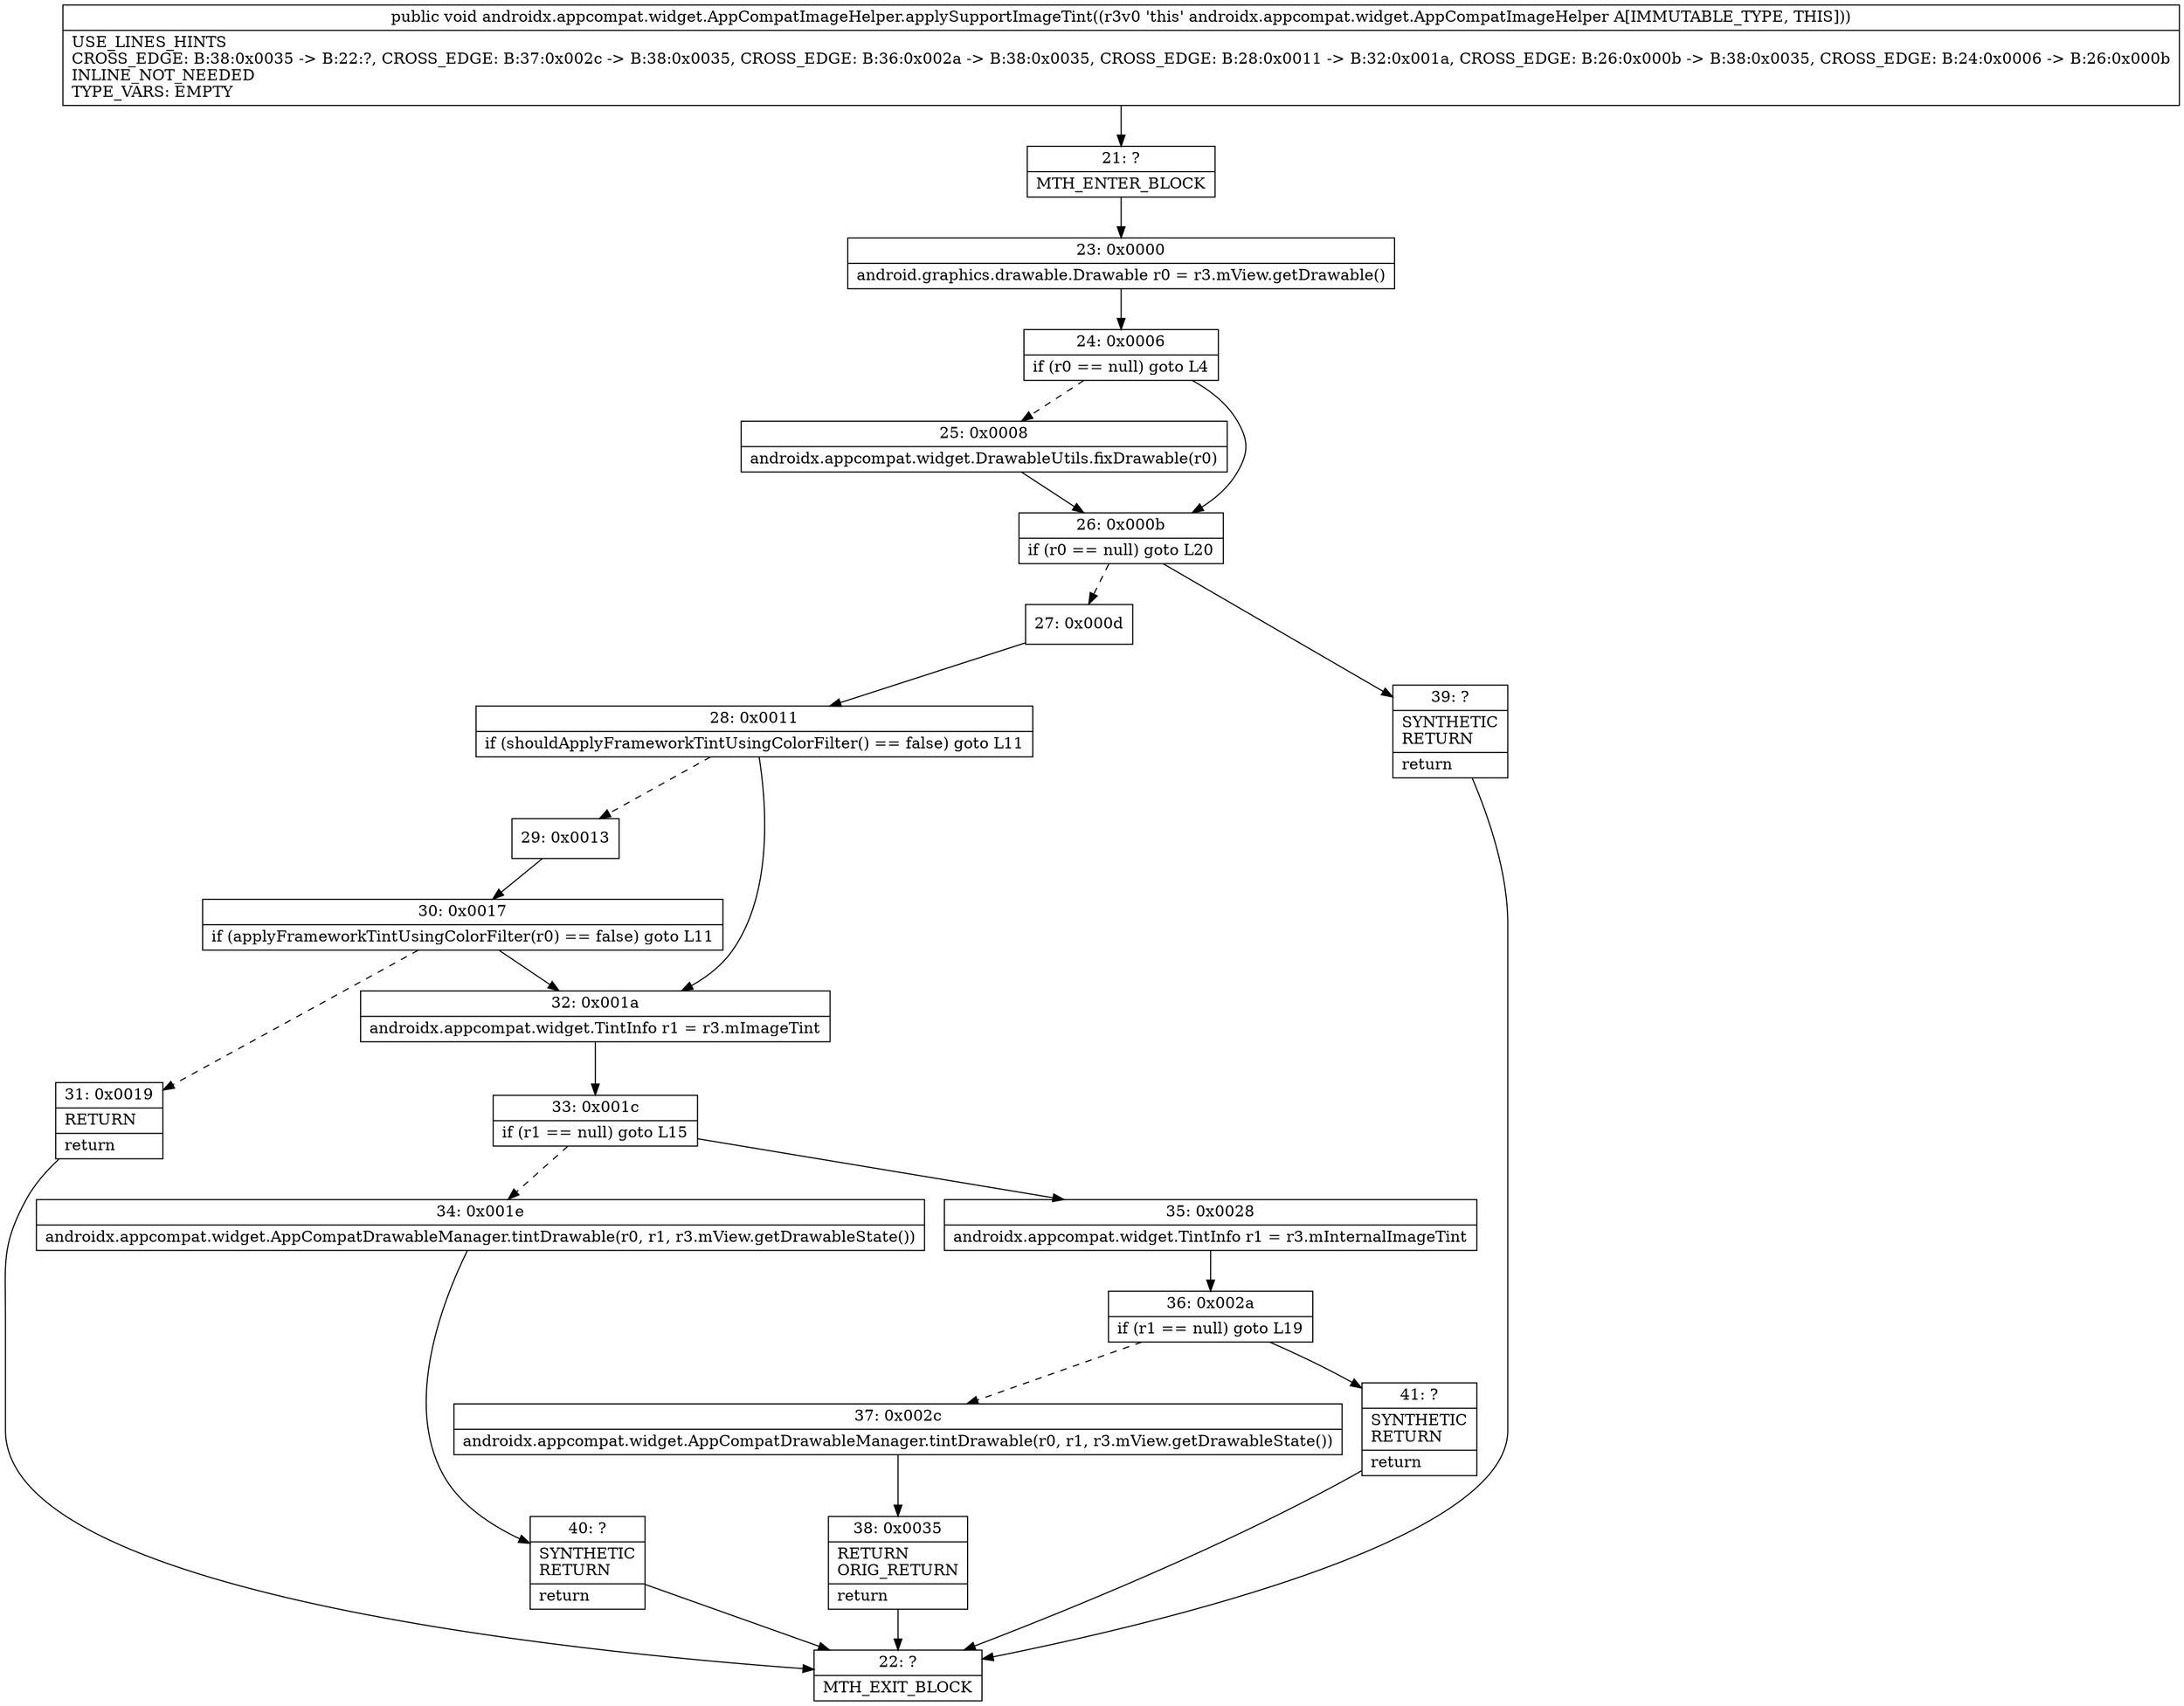 digraph "CFG forandroidx.appcompat.widget.AppCompatImageHelper.applySupportImageTint()V" {
Node_21 [shape=record,label="{21\:\ ?|MTH_ENTER_BLOCK\l}"];
Node_23 [shape=record,label="{23\:\ 0x0000|android.graphics.drawable.Drawable r0 = r3.mView.getDrawable()\l}"];
Node_24 [shape=record,label="{24\:\ 0x0006|if (r0 == null) goto L4\l}"];
Node_25 [shape=record,label="{25\:\ 0x0008|androidx.appcompat.widget.DrawableUtils.fixDrawable(r0)\l}"];
Node_26 [shape=record,label="{26\:\ 0x000b|if (r0 == null) goto L20\l}"];
Node_27 [shape=record,label="{27\:\ 0x000d}"];
Node_28 [shape=record,label="{28\:\ 0x0011|if (shouldApplyFrameworkTintUsingColorFilter() == false) goto L11\l}"];
Node_29 [shape=record,label="{29\:\ 0x0013}"];
Node_30 [shape=record,label="{30\:\ 0x0017|if (applyFrameworkTintUsingColorFilter(r0) == false) goto L11\l}"];
Node_31 [shape=record,label="{31\:\ 0x0019|RETURN\l|return\l}"];
Node_22 [shape=record,label="{22\:\ ?|MTH_EXIT_BLOCK\l}"];
Node_32 [shape=record,label="{32\:\ 0x001a|androidx.appcompat.widget.TintInfo r1 = r3.mImageTint\l}"];
Node_33 [shape=record,label="{33\:\ 0x001c|if (r1 == null) goto L15\l}"];
Node_34 [shape=record,label="{34\:\ 0x001e|androidx.appcompat.widget.AppCompatDrawableManager.tintDrawable(r0, r1, r3.mView.getDrawableState())\l}"];
Node_40 [shape=record,label="{40\:\ ?|SYNTHETIC\lRETURN\l|return\l}"];
Node_35 [shape=record,label="{35\:\ 0x0028|androidx.appcompat.widget.TintInfo r1 = r3.mInternalImageTint\l}"];
Node_36 [shape=record,label="{36\:\ 0x002a|if (r1 == null) goto L19\l}"];
Node_37 [shape=record,label="{37\:\ 0x002c|androidx.appcompat.widget.AppCompatDrawableManager.tintDrawable(r0, r1, r3.mView.getDrawableState())\l}"];
Node_38 [shape=record,label="{38\:\ 0x0035|RETURN\lORIG_RETURN\l|return\l}"];
Node_41 [shape=record,label="{41\:\ ?|SYNTHETIC\lRETURN\l|return\l}"];
Node_39 [shape=record,label="{39\:\ ?|SYNTHETIC\lRETURN\l|return\l}"];
MethodNode[shape=record,label="{public void androidx.appcompat.widget.AppCompatImageHelper.applySupportImageTint((r3v0 'this' androidx.appcompat.widget.AppCompatImageHelper A[IMMUTABLE_TYPE, THIS]))  | USE_LINES_HINTS\lCROSS_EDGE: B:38:0x0035 \-\> B:22:?, CROSS_EDGE: B:37:0x002c \-\> B:38:0x0035, CROSS_EDGE: B:36:0x002a \-\> B:38:0x0035, CROSS_EDGE: B:28:0x0011 \-\> B:32:0x001a, CROSS_EDGE: B:26:0x000b \-\> B:38:0x0035, CROSS_EDGE: B:24:0x0006 \-\> B:26:0x000b\lINLINE_NOT_NEEDED\lTYPE_VARS: EMPTY\l}"];
MethodNode -> Node_21;Node_21 -> Node_23;
Node_23 -> Node_24;
Node_24 -> Node_25[style=dashed];
Node_24 -> Node_26;
Node_25 -> Node_26;
Node_26 -> Node_27[style=dashed];
Node_26 -> Node_39;
Node_27 -> Node_28;
Node_28 -> Node_29[style=dashed];
Node_28 -> Node_32;
Node_29 -> Node_30;
Node_30 -> Node_31[style=dashed];
Node_30 -> Node_32;
Node_31 -> Node_22;
Node_32 -> Node_33;
Node_33 -> Node_34[style=dashed];
Node_33 -> Node_35;
Node_34 -> Node_40;
Node_40 -> Node_22;
Node_35 -> Node_36;
Node_36 -> Node_37[style=dashed];
Node_36 -> Node_41;
Node_37 -> Node_38;
Node_38 -> Node_22;
Node_41 -> Node_22;
Node_39 -> Node_22;
}

